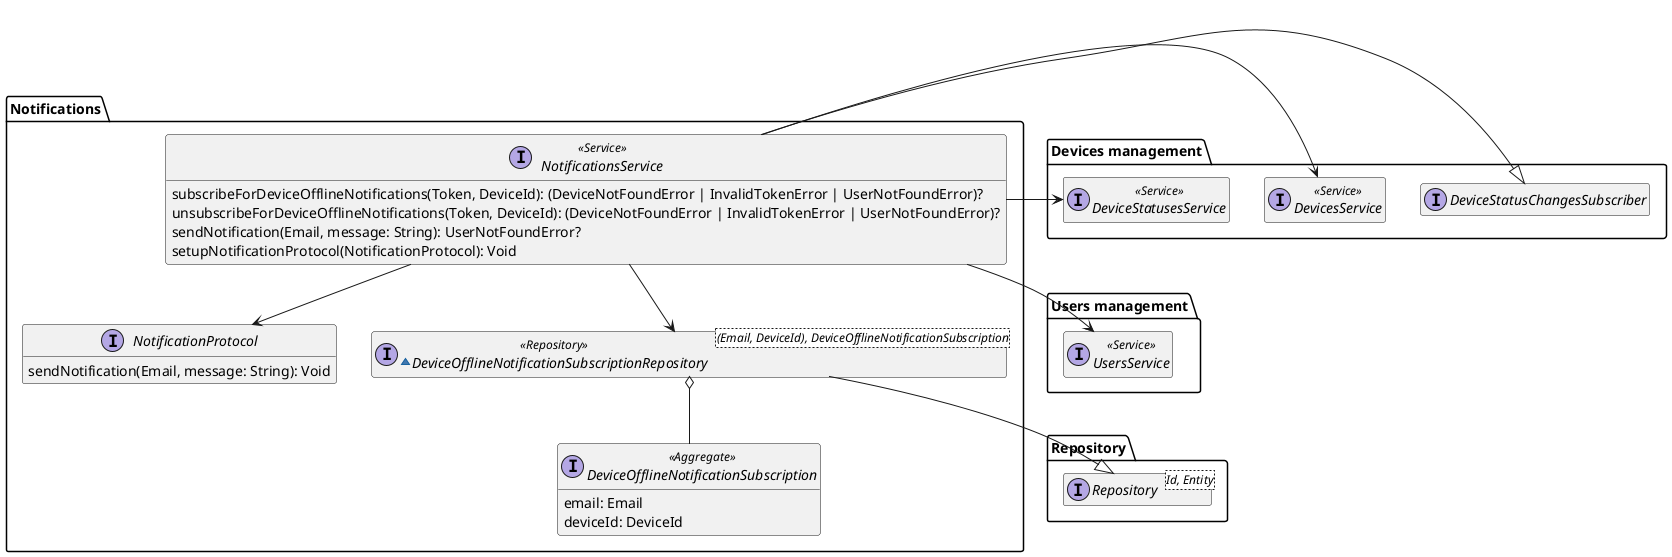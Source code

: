 @startuml notifications-domain-model

hide empty members
package Repository{
    interface Repository<Id, Entity>
}

package "Users management" as UsersManagement {
    interface UsersService <<Service>>
}

package "Devices management" as DevicesManagement {
    interface DevicesService <<Service>>
    interface DeviceStatusesService <<Service>>
    interface DeviceStatusChangesSubscriber
}

package "Notifications" {
    interface NotificationsService <<Service>> {
        subscribeForDeviceOfflineNotifications(Token, DeviceId): (DeviceNotFoundError | InvalidTokenError | UserNotFoundError)?
        unsubscribeForDeviceOfflineNotifications(Token, DeviceId): (DeviceNotFoundError | InvalidTokenError | UserNotFoundError)?
        sendNotification(Email, message: String): UserNotFoundError?
        setupNotificationProtocol(NotificationProtocol): Void
    }

    interface NotificationProtocol {
        sendNotification(Email, message: String): Void
    }

    ~interface DeviceOfflineNotificationSubscriptionRepository<(Email, DeviceId), DeviceOfflineNotificationSubscription> <<Repository>> {
    }

    interface DeviceOfflineNotificationSubscription <<Aggregate>> {
        email: Email
        deviceId: DeviceId
    }

    NotificationsService --> DeviceOfflineNotificationSubscriptionRepository
    NotificationsService -r-|> DevicesManagement.DeviceStatusChangesSubscriber
    NotificationsService -r-> DevicesManagement.DevicesService
    NotificationsService -r-> DevicesManagement.DeviceStatusesService
    NotificationsService --> UsersManagement.UsersService
    NotificationsService --> NotificationProtocol
    DeviceOfflineNotificationSubscriptionRepository --|> Repository.Repository
    DeviceOfflineNotificationSubscriptionRepository o-- DeviceOfflineNotificationSubscription
}

@enduml
